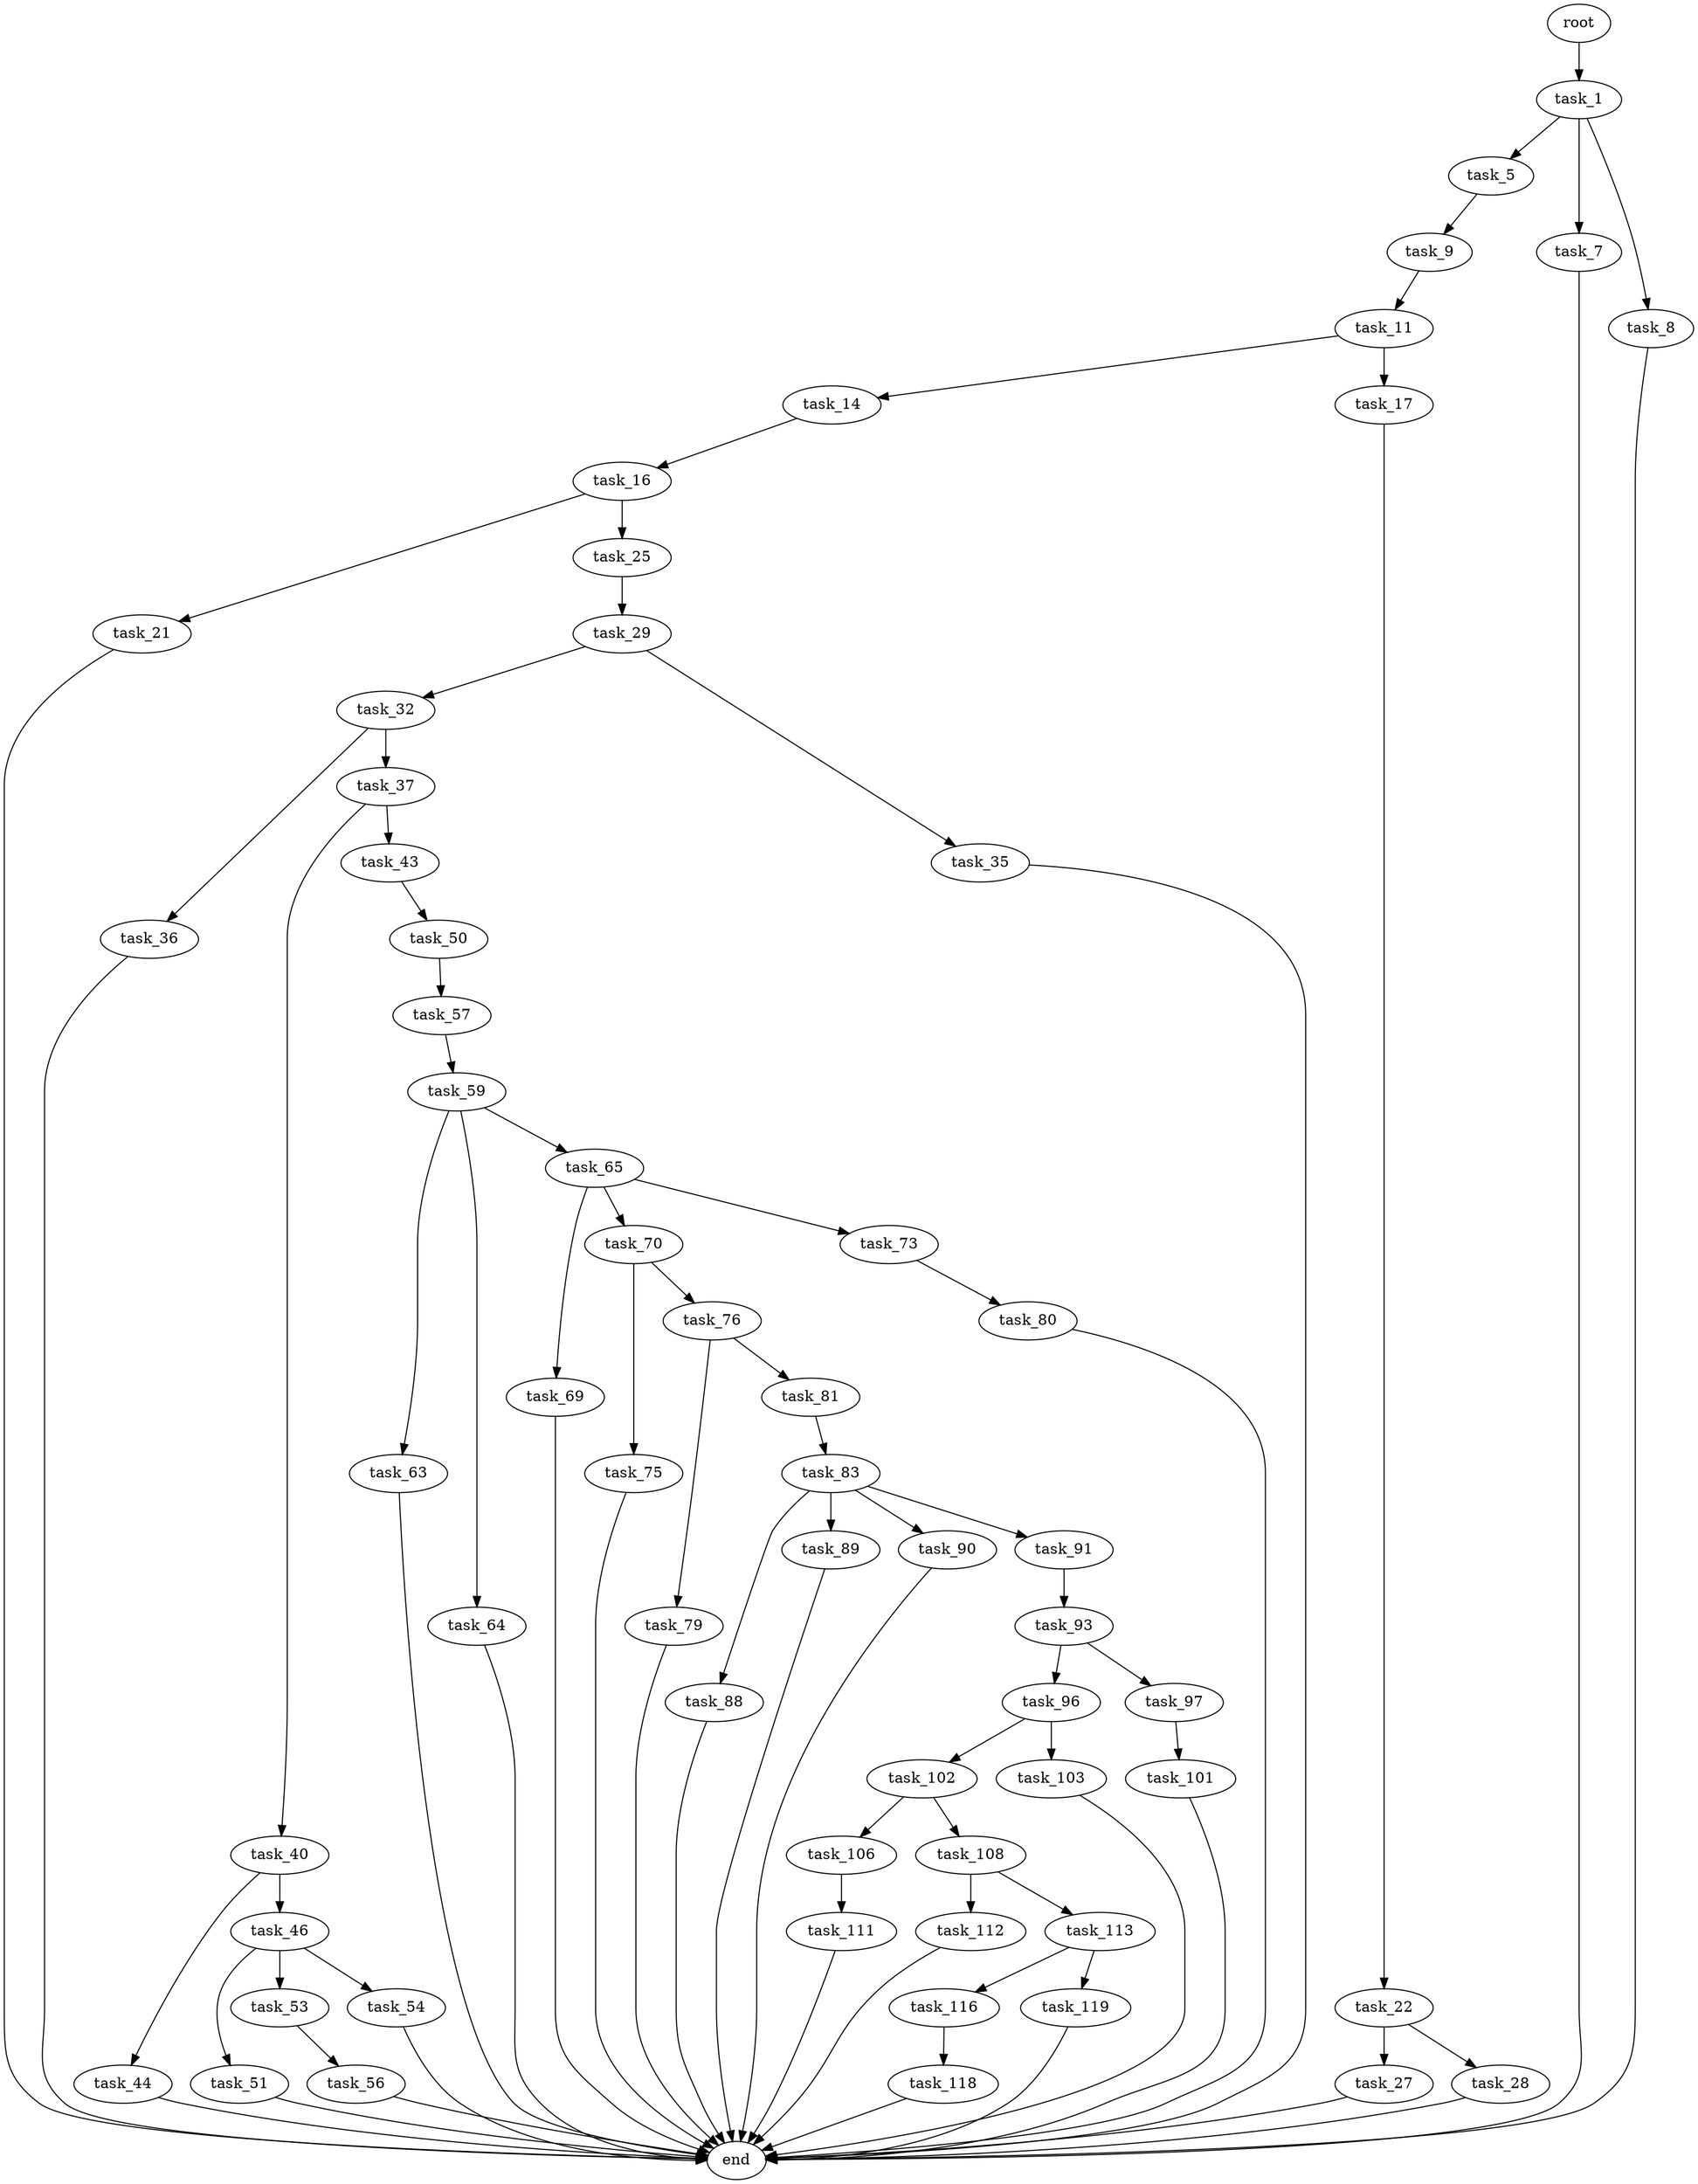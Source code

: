 digraph G {
  root [size="0.000000"];
  task_1 [size="15045237732.000000"];
  task_5 [size="73557569001.000000"];
  task_7 [size="19375544334.000000"];
  task_8 [size="68719476736.000000"];
  task_9 [size="7070609598.000000"];
  end [size="0.000000"];
  task_11 [size="217065140312.000000"];
  task_14 [size="368293445632.000000"];
  task_17 [size="8589934592.000000"];
  task_16 [size="368293445632.000000"];
  task_21 [size="176038733520.000000"];
  task_25 [size="28991029248.000000"];
  task_22 [size="231928233984.000000"];
  task_27 [size="29518498594.000000"];
  task_28 [size="368293445632.000000"];
  task_29 [size="8589934592.000000"];
  task_32 [size="231928233984.000000"];
  task_35 [size="734008243072.000000"];
  task_36 [size="23851981813.000000"];
  task_37 [size="28991029248.000000"];
  task_40 [size="19566976332.000000"];
  task_43 [size="160554313645.000000"];
  task_44 [size="782757789696.000000"];
  task_46 [size="231928233984.000000"];
  task_50 [size="8589934592.000000"];
  task_51 [size="302609482172.000000"];
  task_53 [size="1073741824000.000000"];
  task_54 [size="13650095130.000000"];
  task_57 [size="549755813888.000000"];
  task_56 [size="121619900412.000000"];
  task_59 [size="6965729106.000000"];
  task_63 [size="9052229837.000000"];
  task_64 [size="850519424585.000000"];
  task_65 [size="143057442863.000000"];
  task_69 [size="782757789696.000000"];
  task_70 [size="37627434620.000000"];
  task_73 [size="778165452896.000000"];
  task_75 [size="309432533470.000000"];
  task_76 [size="134217728000.000000"];
  task_80 [size="30247400390.000000"];
  task_79 [size="68719476736.000000"];
  task_81 [size="1073741824000.000000"];
  task_83 [size="12565558595.000000"];
  task_88 [size="6729174617.000000"];
  task_89 [size="231928233984.000000"];
  task_90 [size="68719476736.000000"];
  task_91 [size="32345434631.000000"];
  task_93 [size="549755813888.000000"];
  task_96 [size="27505447071.000000"];
  task_97 [size="782757789696.000000"];
  task_102 [size="134217728000.000000"];
  task_103 [size="8589934592.000000"];
  task_101 [size="188863177548.000000"];
  task_106 [size="134217728000.000000"];
  task_108 [size="74552904611.000000"];
  task_111 [size="68719476736.000000"];
  task_112 [size="29536966392.000000"];
  task_113 [size="134217728000.000000"];
  task_116 [size="8589934592.000000"];
  task_119 [size="68719476736.000000"];
  task_118 [size="161911661815.000000"];

  root -> task_1 [size="1.000000"];
  task_1 -> task_5 [size="33554432.000000"];
  task_1 -> task_7 [size="33554432.000000"];
  task_1 -> task_8 [size="33554432.000000"];
  task_5 -> task_9 [size="75497472.000000"];
  task_7 -> end [size="1.000000"];
  task_8 -> end [size="1.000000"];
  task_9 -> task_11 [size="209715200.000000"];
  task_11 -> task_14 [size="838860800.000000"];
  task_11 -> task_17 [size="838860800.000000"];
  task_14 -> task_16 [size="411041792.000000"];
  task_17 -> task_22 [size="33554432.000000"];
  task_16 -> task_21 [size="411041792.000000"];
  task_16 -> task_25 [size="411041792.000000"];
  task_21 -> end [size="1.000000"];
  task_25 -> task_29 [size="75497472.000000"];
  task_22 -> task_27 [size="301989888.000000"];
  task_22 -> task_28 [size="301989888.000000"];
  task_27 -> end [size="1.000000"];
  task_28 -> end [size="1.000000"];
  task_29 -> task_32 [size="33554432.000000"];
  task_29 -> task_35 [size="33554432.000000"];
  task_32 -> task_36 [size="301989888.000000"];
  task_32 -> task_37 [size="301989888.000000"];
  task_35 -> end [size="1.000000"];
  task_36 -> end [size="1.000000"];
  task_37 -> task_40 [size="75497472.000000"];
  task_37 -> task_43 [size="75497472.000000"];
  task_40 -> task_44 [size="411041792.000000"];
  task_40 -> task_46 [size="411041792.000000"];
  task_43 -> task_50 [size="301989888.000000"];
  task_44 -> end [size="1.000000"];
  task_46 -> task_51 [size="301989888.000000"];
  task_46 -> task_53 [size="301989888.000000"];
  task_46 -> task_54 [size="301989888.000000"];
  task_50 -> task_57 [size="33554432.000000"];
  task_51 -> end [size="1.000000"];
  task_53 -> task_56 [size="838860800.000000"];
  task_54 -> end [size="1.000000"];
  task_57 -> task_59 [size="536870912.000000"];
  task_56 -> end [size="1.000000"];
  task_59 -> task_63 [size="301989888.000000"];
  task_59 -> task_64 [size="301989888.000000"];
  task_59 -> task_65 [size="301989888.000000"];
  task_63 -> end [size="1.000000"];
  task_64 -> end [size="1.000000"];
  task_65 -> task_69 [size="209715200.000000"];
  task_65 -> task_70 [size="209715200.000000"];
  task_65 -> task_73 [size="209715200.000000"];
  task_69 -> end [size="1.000000"];
  task_70 -> task_75 [size="33554432.000000"];
  task_70 -> task_76 [size="33554432.000000"];
  task_73 -> task_80 [size="536870912.000000"];
  task_75 -> end [size="1.000000"];
  task_76 -> task_79 [size="209715200.000000"];
  task_76 -> task_81 [size="209715200.000000"];
  task_80 -> end [size="1.000000"];
  task_79 -> end [size="1.000000"];
  task_81 -> task_83 [size="838860800.000000"];
  task_83 -> task_88 [size="301989888.000000"];
  task_83 -> task_89 [size="301989888.000000"];
  task_83 -> task_90 [size="301989888.000000"];
  task_83 -> task_91 [size="301989888.000000"];
  task_88 -> end [size="1.000000"];
  task_89 -> end [size="1.000000"];
  task_90 -> end [size="1.000000"];
  task_91 -> task_93 [size="838860800.000000"];
  task_93 -> task_96 [size="536870912.000000"];
  task_93 -> task_97 [size="536870912.000000"];
  task_96 -> task_102 [size="33554432.000000"];
  task_96 -> task_103 [size="33554432.000000"];
  task_97 -> task_101 [size="679477248.000000"];
  task_102 -> task_106 [size="209715200.000000"];
  task_102 -> task_108 [size="209715200.000000"];
  task_103 -> end [size="1.000000"];
  task_101 -> end [size="1.000000"];
  task_106 -> task_111 [size="209715200.000000"];
  task_108 -> task_112 [size="301989888.000000"];
  task_108 -> task_113 [size="301989888.000000"];
  task_111 -> end [size="1.000000"];
  task_112 -> end [size="1.000000"];
  task_113 -> task_116 [size="209715200.000000"];
  task_113 -> task_119 [size="209715200.000000"];
  task_116 -> task_118 [size="33554432.000000"];
  task_119 -> end [size="1.000000"];
  task_118 -> end [size="1.000000"];
}
